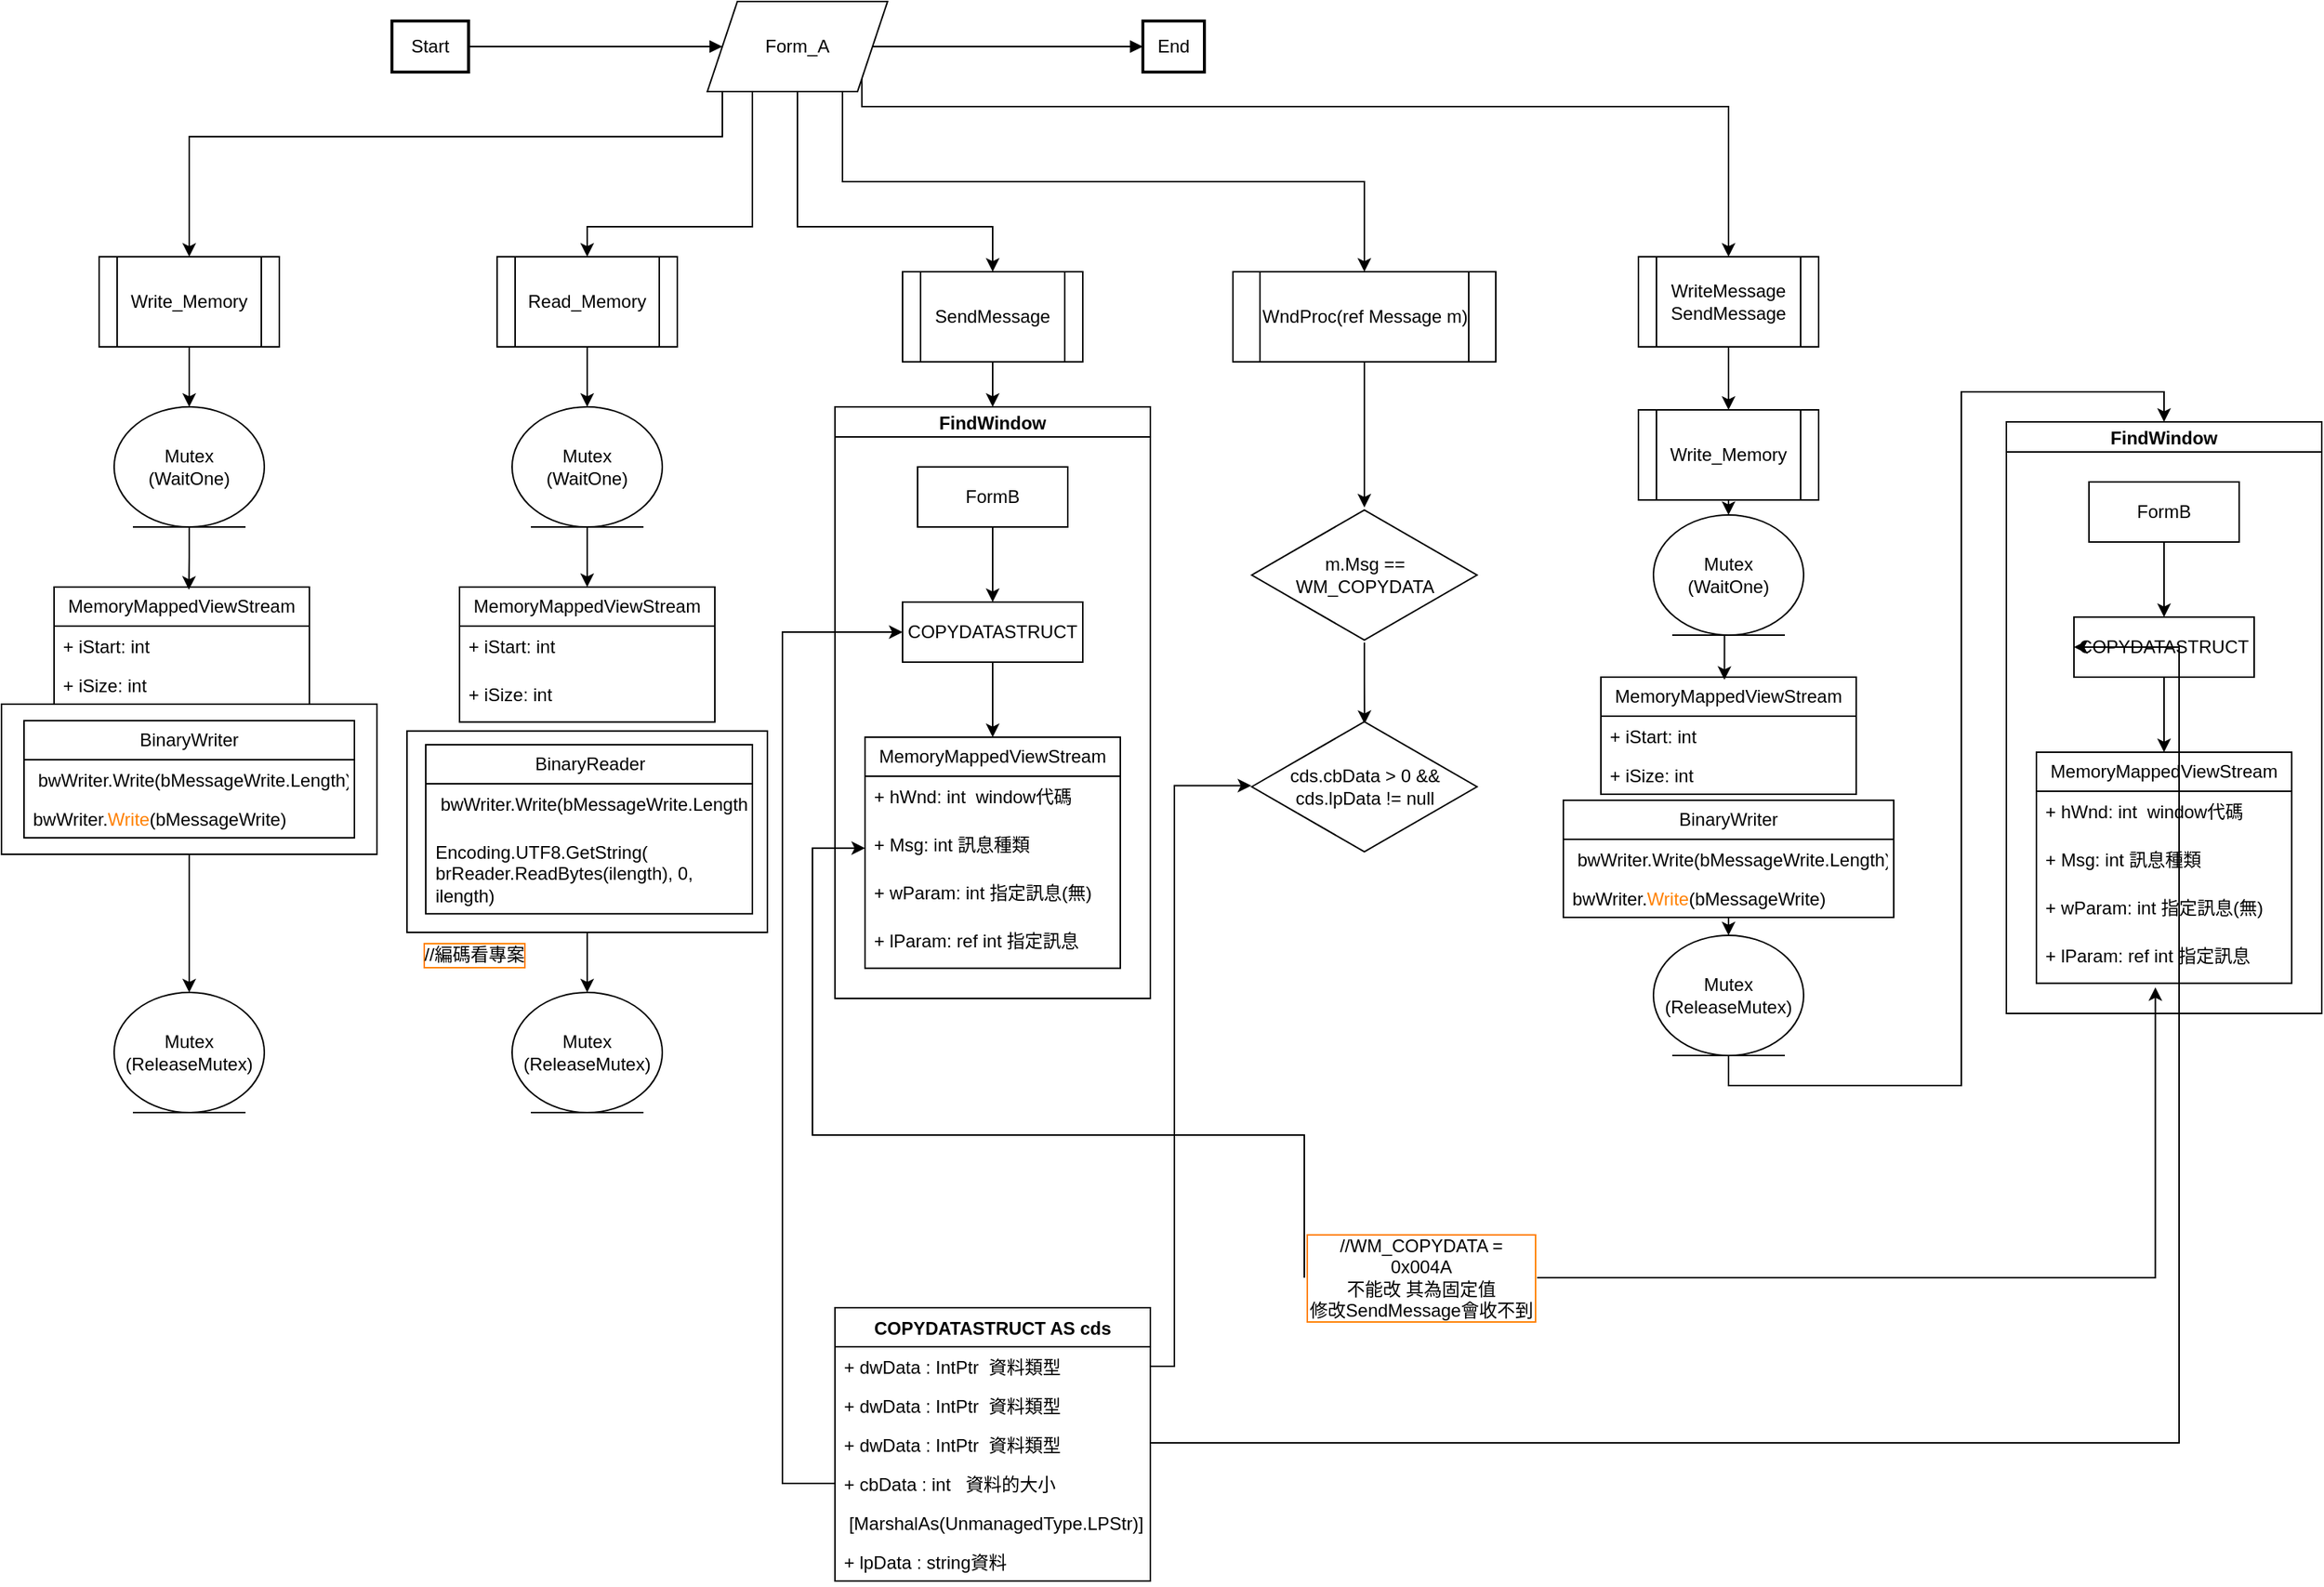 <mxfile version="21.6.8" type="github">
  <diagram name="第 1 页" id="GzfE-yEDeLufz6VU4njj">
    <mxGraphModel dx="3703" dy="2252" grid="1" gridSize="10" guides="1" tooltips="1" connect="1" arrows="1" fold="1" page="1" pageScale="1" pageWidth="827" pageHeight="1169" math="0" shadow="0">
      <root>
        <mxCell id="0" />
        <mxCell id="1" parent="0" />
        <mxCell id="2" value="Start" style="whiteSpace=wrap;strokeWidth=2;" parent="1" vertex="1">
          <mxGeometry x="-720" y="-597" width="51" height="34" as="geometry" />
        </mxCell>
        <mxCell id="4" value="End" style="whiteSpace=wrap;strokeWidth=2;" parent="1" vertex="1">
          <mxGeometry x="-220" y="-597" width="41" height="34" as="geometry" />
        </mxCell>
        <mxCell id="5" value="" style="curved=1;startArrow=none;endArrow=block;exitX=0.993;exitY=0.5;" parent="1" source="2" target="F0pO8iZFiC6hmlwL7Zcl-8" edge="1">
          <mxGeometry relative="1" as="geometry">
            <Array as="points" />
            <mxPoint x="-540" y="-580" as="targetPoint" />
          </mxGeometry>
        </mxCell>
        <mxCell id="6" value="" style="curved=1;startArrow=none;endArrow=block;entryX=-0.001;entryY=0.5;exitX=1;exitY=0.5;exitDx=0;exitDy=0;" parent="1" source="F0pO8iZFiC6hmlwL7Zcl-8" target="4" edge="1">
          <mxGeometry relative="1" as="geometry">
            <Array as="points" />
            <mxPoint x="-370" y="-580" as="sourcePoint" />
          </mxGeometry>
        </mxCell>
        <mxCell id="F0pO8iZFiC6hmlwL7Zcl-36" style="edgeStyle=orthogonalEdgeStyle;rounded=0;orthogonalLoop=1;jettySize=auto;html=1;exitX=0.5;exitY=1;exitDx=0;exitDy=0;entryX=0.5;entryY=0;entryDx=0;entryDy=0;" parent="1" source="F0pO8iZFiC6hmlwL7Zcl-6" target="F0pO8iZFiC6hmlwL7Zcl-35" edge="1">
          <mxGeometry relative="1" as="geometry" />
        </mxCell>
        <mxCell id="F0pO8iZFiC6hmlwL7Zcl-6" value="Write_Memory" style="shape=process;whiteSpace=wrap;html=1;backgroundOutline=1;" parent="1" vertex="1">
          <mxGeometry x="-915" y="-440" width="120" height="60" as="geometry" />
        </mxCell>
        <mxCell id="F0pO8iZFiC6hmlwL7Zcl-17" style="edgeStyle=orthogonalEdgeStyle;rounded=0;orthogonalLoop=1;jettySize=auto;html=1;entryX=0.5;entryY=0;entryDx=0;entryDy=0;" parent="1" source="F0pO8iZFiC6hmlwL7Zcl-8" target="F0pO8iZFiC6hmlwL7Zcl-6" edge="1">
          <mxGeometry relative="1" as="geometry">
            <mxPoint x="-500" y="-547" as="sourcePoint" />
            <Array as="points">
              <mxPoint x="-500" y="-520" />
              <mxPoint x="-855" y="-520" />
            </Array>
          </mxGeometry>
        </mxCell>
        <mxCell id="F0pO8iZFiC6hmlwL7Zcl-18" style="edgeStyle=orthogonalEdgeStyle;rounded=0;orthogonalLoop=1;jettySize=auto;html=1;exitX=0.25;exitY=1;exitDx=0;exitDy=0;entryX=0.5;entryY=0;entryDx=0;entryDy=0;" parent="1" source="F0pO8iZFiC6hmlwL7Zcl-8" target="F0pO8iZFiC6hmlwL7Zcl-14" edge="1">
          <mxGeometry relative="1" as="geometry">
            <Array as="points">
              <mxPoint x="-480" y="-460" />
              <mxPoint x="-590" y="-460" />
            </Array>
          </mxGeometry>
        </mxCell>
        <mxCell id="OXjSecTWh2fNsdve-tAi-75" style="edgeStyle=orthogonalEdgeStyle;rounded=0;orthogonalLoop=1;jettySize=auto;html=1;exitX=1;exitY=1;exitDx=0;exitDy=0;entryX=0.5;entryY=0;entryDx=0;entryDy=0;" edge="1" parent="1" source="F0pO8iZFiC6hmlwL7Zcl-8" target="F0pO8iZFiC6hmlwL7Zcl-16">
          <mxGeometry relative="1" as="geometry">
            <Array as="points">
              <mxPoint x="-407" y="-540" />
              <mxPoint x="170" y="-540" />
            </Array>
          </mxGeometry>
        </mxCell>
        <mxCell id="OXjSecTWh2fNsdve-tAi-76" style="edgeStyle=orthogonalEdgeStyle;rounded=0;orthogonalLoop=1;jettySize=auto;html=1;exitX=0.75;exitY=1;exitDx=0;exitDy=0;" edge="1" parent="1" source="F0pO8iZFiC6hmlwL7Zcl-8" target="F0pO8iZFiC6hmlwL7Zcl-15">
          <mxGeometry relative="1" as="geometry" />
        </mxCell>
        <mxCell id="OXjSecTWh2fNsdve-tAi-78" style="edgeStyle=orthogonalEdgeStyle;rounded=0;orthogonalLoop=1;jettySize=auto;html=1;exitX=0.5;exitY=1;exitDx=0;exitDy=0;" edge="1" parent="1" source="F0pO8iZFiC6hmlwL7Zcl-8" target="OXjSecTWh2fNsdve-tAi-74">
          <mxGeometry relative="1" as="geometry">
            <Array as="points">
              <mxPoint x="-450" y="-460" />
              <mxPoint x="-320" y="-460" />
            </Array>
          </mxGeometry>
        </mxCell>
        <mxCell id="F0pO8iZFiC6hmlwL7Zcl-8" value="Form_A" style="shape=parallelogram;perimeter=parallelogramPerimeter;whiteSpace=wrap;html=1;fixedSize=1;" parent="1" vertex="1">
          <mxGeometry x="-510" y="-610" width="120" height="60" as="geometry" />
        </mxCell>
        <mxCell id="F0pO8iZFiC6hmlwL7Zcl-88" style="edgeStyle=orthogonalEdgeStyle;rounded=0;orthogonalLoop=1;jettySize=auto;html=1;exitX=0.5;exitY=1;exitDx=0;exitDy=0;entryX=0.5;entryY=0;entryDx=0;entryDy=0;" parent="1" source="F0pO8iZFiC6hmlwL7Zcl-14" target="F0pO8iZFiC6hmlwL7Zcl-78" edge="1">
          <mxGeometry relative="1" as="geometry" />
        </mxCell>
        <mxCell id="F0pO8iZFiC6hmlwL7Zcl-14" value="Read_Memory" style="shape=process;whiteSpace=wrap;html=1;backgroundOutline=1;" parent="1" vertex="1">
          <mxGeometry x="-650" y="-440" width="120" height="60" as="geometry" />
        </mxCell>
        <mxCell id="OXjSecTWh2fNsdve-tAi-80" style="edgeStyle=orthogonalEdgeStyle;rounded=0;orthogonalLoop=1;jettySize=auto;html=1;exitX=0.5;exitY=1;exitDx=0;exitDy=0;" edge="1" parent="1" source="F0pO8iZFiC6hmlwL7Zcl-15" target="OXjSecTWh2fNsdve-tAi-79">
          <mxGeometry relative="1" as="geometry" />
        </mxCell>
        <mxCell id="F0pO8iZFiC6hmlwL7Zcl-15" value="WndProc(ref Message m)" style="shape=process;whiteSpace=wrap;html=1;backgroundOutline=1;" parent="1" vertex="1">
          <mxGeometry x="-160" y="-430" width="175" height="60" as="geometry" />
        </mxCell>
        <mxCell id="OXjSecTWh2fNsdve-tAi-68" style="edgeStyle=orthogonalEdgeStyle;rounded=0;orthogonalLoop=1;jettySize=auto;html=1;exitX=0.5;exitY=1;exitDx=0;exitDy=0;" edge="1" parent="1" source="F0pO8iZFiC6hmlwL7Zcl-16" target="OXjSecTWh2fNsdve-tAi-44">
          <mxGeometry relative="1" as="geometry" />
        </mxCell>
        <mxCell id="F0pO8iZFiC6hmlwL7Zcl-16" value="WriteMessage&lt;br&gt;SendMessage" style="shape=process;whiteSpace=wrap;html=1;backgroundOutline=1;" parent="1" vertex="1">
          <mxGeometry x="110" y="-440" width="120" height="60" as="geometry" />
        </mxCell>
        <mxCell id="F0pO8iZFiC6hmlwL7Zcl-40" style="edgeStyle=orthogonalEdgeStyle;rounded=0;orthogonalLoop=1;jettySize=auto;html=1;exitX=0.5;exitY=1;exitDx=0;exitDy=0;entryX=0.5;entryY=0;entryDx=0;entryDy=0;" parent="1" source="F0pO8iZFiC6hmlwL7Zcl-74" target="F0pO8iZFiC6hmlwL7Zcl-38" edge="1">
          <mxGeometry relative="1" as="geometry">
            <mxPoint x="-760" y="-110" as="sourcePoint" />
          </mxGeometry>
        </mxCell>
        <mxCell id="F0pO8iZFiC6hmlwL7Zcl-37" style="edgeStyle=orthogonalEdgeStyle;rounded=0;orthogonalLoop=1;jettySize=auto;html=1;exitX=0.5;exitY=1;exitDx=0;exitDy=0;entryX=0.528;entryY=0.023;entryDx=0;entryDy=0;entryPerimeter=0;" parent="1" source="F0pO8iZFiC6hmlwL7Zcl-35" target="F0pO8iZFiC6hmlwL7Zcl-60" edge="1">
          <mxGeometry relative="1" as="geometry">
            <mxPoint x="-760" y="-230" as="targetPoint" />
          </mxGeometry>
        </mxCell>
        <mxCell id="F0pO8iZFiC6hmlwL7Zcl-35" value="Mutex&lt;br&gt;(WaitOne)" style="ellipse;shape=umlEntity;whiteSpace=wrap;html=1;" parent="1" vertex="1">
          <mxGeometry x="-905" y="-340" width="100" height="80" as="geometry" />
        </mxCell>
        <mxCell id="F0pO8iZFiC6hmlwL7Zcl-38" value="Mutex&lt;br&gt;(ReleaseMutex)" style="ellipse;shape=umlEntity;whiteSpace=wrap;html=1;" parent="1" vertex="1">
          <mxGeometry x="-905" y="50" width="100" height="80" as="geometry" />
        </mxCell>
        <mxCell id="OXjSecTWh2fNsdve-tAi-26" style="edgeStyle=orthogonalEdgeStyle;rounded=0;orthogonalLoop=1;jettySize=auto;html=1;exitX=0;exitY=0.5;exitDx=0;exitDy=0;entryX=0;entryY=0.5;entryDx=0;entryDy=0;" edge="1" parent="1" source="F0pO8iZFiC6hmlwL7Zcl-44" target="OXjSecTWh2fNsdve-tAi-11">
          <mxGeometry relative="1" as="geometry">
            <Array as="points">
              <mxPoint x="-460" y="377" />
              <mxPoint x="-460" y="-190" />
            </Array>
          </mxGeometry>
        </mxCell>
        <mxCell id="F0pO8iZFiC6hmlwL7Zcl-41" value="COPYDATASTRUCT AS cds" style="swimlane;fontStyle=1;align=center;verticalAlign=top;childLayout=stackLayout;horizontal=1;startSize=26;horizontalStack=0;resizeParent=1;resizeParentMax=0;resizeLast=0;collapsible=1;marginBottom=0;whiteSpace=wrap;html=1;" parent="1" vertex="1">
          <mxGeometry x="-425" y="260" width="210" height="182" as="geometry">
            <mxRectangle x="-420" y="-270" width="150" height="30" as="alternateBounds" />
          </mxGeometry>
        </mxCell>
        <mxCell id="OXjSecTWh2fNsdve-tAi-39" value="+ dwData : IntPtr&amp;nbsp; 資料類型" style="text;strokeColor=none;fillColor=none;align=left;verticalAlign=top;spacingLeft=4;spacingRight=4;overflow=hidden;rotatable=0;points=[[0,0.5],[1,0.5]];portConstraint=eastwest;whiteSpace=wrap;html=1;" vertex="1" parent="F0pO8iZFiC6hmlwL7Zcl-41">
          <mxGeometry y="26" width="210" height="26" as="geometry" />
        </mxCell>
        <mxCell id="OXjSecTWh2fNsdve-tAi-38" value="+ dwData : IntPtr&amp;nbsp; 資料類型" style="text;strokeColor=none;fillColor=none;align=left;verticalAlign=top;spacingLeft=4;spacingRight=4;overflow=hidden;rotatable=0;points=[[0,0.5],[1,0.5]];portConstraint=eastwest;whiteSpace=wrap;html=1;" vertex="1" parent="F0pO8iZFiC6hmlwL7Zcl-41">
          <mxGeometry y="52" width="210" height="26" as="geometry" />
        </mxCell>
        <mxCell id="F0pO8iZFiC6hmlwL7Zcl-42" value="+ dwData : IntPtr&amp;nbsp; 資料類型" style="text;strokeColor=none;fillColor=none;align=left;verticalAlign=top;spacingLeft=4;spacingRight=4;overflow=hidden;rotatable=0;points=[[0,0.5],[1,0.5]];portConstraint=eastwest;whiteSpace=wrap;html=1;" parent="F0pO8iZFiC6hmlwL7Zcl-41" vertex="1">
          <mxGeometry y="78" width="210" height="26" as="geometry" />
        </mxCell>
        <mxCell id="F0pO8iZFiC6hmlwL7Zcl-44" value="+ cbData : int&amp;nbsp; &amp;nbsp;資料的大小" style="text;strokeColor=none;fillColor=none;align=left;verticalAlign=top;spacingLeft=4;spacingRight=4;overflow=hidden;rotatable=0;points=[[0,0.5],[1,0.5]];portConstraint=eastwest;whiteSpace=wrap;html=1;" parent="F0pO8iZFiC6hmlwL7Zcl-41" vertex="1">
          <mxGeometry y="104" width="210" height="26" as="geometry" />
        </mxCell>
        <mxCell id="F0pO8iZFiC6hmlwL7Zcl-55" value="&amp;nbsp;[MarshalAs(UnmanagedType.LPStr)]" style="text;strokeColor=none;fillColor=none;align=left;verticalAlign=top;spacingLeft=4;spacingRight=4;overflow=hidden;rotatable=0;points=[[0,0.5],[1,0.5]];portConstraint=eastwest;whiteSpace=wrap;html=1;" parent="F0pO8iZFiC6hmlwL7Zcl-41" vertex="1">
          <mxGeometry y="130" width="210" height="26" as="geometry" />
        </mxCell>
        <mxCell id="F0pO8iZFiC6hmlwL7Zcl-56" value="+ lpData : string資料" style="text;strokeColor=none;fillColor=none;align=left;verticalAlign=top;spacingLeft=4;spacingRight=4;overflow=hidden;rotatable=0;points=[[0,0.5],[1,0.5]];portConstraint=eastwest;whiteSpace=wrap;html=1;" parent="F0pO8iZFiC6hmlwL7Zcl-41" vertex="1">
          <mxGeometry y="156" width="210" height="26" as="geometry" />
        </mxCell>
        <mxCell id="F0pO8iZFiC6hmlwL7Zcl-75" value="" style="group" parent="1" vertex="1" connectable="0">
          <mxGeometry x="-980" y="-220" width="250" height="178" as="geometry" />
        </mxCell>
        <mxCell id="F0pO8iZFiC6hmlwL7Zcl-74" value="" style="html=1;whiteSpace=wrap;" parent="F0pO8iZFiC6hmlwL7Zcl-75" vertex="1">
          <mxGeometry y="78" width="250" height="100" as="geometry" />
        </mxCell>
        <mxCell id="F0pO8iZFiC6hmlwL7Zcl-60" value="MemoryMappedViewStream" style="swimlane;fontStyle=0;childLayout=stackLayout;horizontal=1;startSize=26;fillColor=none;horizontalStack=0;resizeParent=1;resizeParentMax=0;resizeLast=0;collapsible=1;marginBottom=0;whiteSpace=wrap;html=1;" parent="F0pO8iZFiC6hmlwL7Zcl-75" vertex="1">
          <mxGeometry x="35" width="170" height="78" as="geometry" />
        </mxCell>
        <mxCell id="F0pO8iZFiC6hmlwL7Zcl-61" value="+ iStart: int" style="text;strokeColor=none;fillColor=none;align=left;verticalAlign=top;spacingLeft=4;spacingRight=4;overflow=hidden;rotatable=0;points=[[0,0.5],[1,0.5]];portConstraint=eastwest;whiteSpace=wrap;html=1;" parent="F0pO8iZFiC6hmlwL7Zcl-60" vertex="1">
          <mxGeometry y="26" width="170" height="26" as="geometry" />
        </mxCell>
        <mxCell id="F0pO8iZFiC6hmlwL7Zcl-62" value="+ iSize: int" style="text;strokeColor=none;fillColor=none;align=left;verticalAlign=top;spacingLeft=4;spacingRight=4;overflow=hidden;rotatable=0;points=[[0,0.5],[1,0.5]];portConstraint=eastwest;whiteSpace=wrap;html=1;" parent="F0pO8iZFiC6hmlwL7Zcl-60" vertex="1">
          <mxGeometry y="52" width="170" height="26" as="geometry" />
        </mxCell>
        <mxCell id="F0pO8iZFiC6hmlwL7Zcl-71" value="BinaryWriter" style="swimlane;fontStyle=0;childLayout=stackLayout;horizontal=1;startSize=26;fillColor=none;horizontalStack=0;resizeParent=1;resizeParentMax=0;resizeLast=0;collapsible=1;marginBottom=0;whiteSpace=wrap;html=1;" parent="F0pO8iZFiC6hmlwL7Zcl-75" vertex="1">
          <mxGeometry x="15" y="89" width="220" height="78" as="geometry" />
        </mxCell>
        <mxCell id="F0pO8iZFiC6hmlwL7Zcl-72" value="&amp;nbsp;bwWriter.Write(bMessageWrite.Length)" style="text;strokeColor=none;fillColor=none;align=left;verticalAlign=top;spacingLeft=4;spacingRight=4;overflow=hidden;rotatable=0;points=[[0,0.5],[1,0.5]];portConstraint=eastwest;whiteSpace=wrap;html=1;" parent="F0pO8iZFiC6hmlwL7Zcl-71" vertex="1">
          <mxGeometry y="26" width="220" height="26" as="geometry" />
        </mxCell>
        <mxCell id="F0pO8iZFiC6hmlwL7Zcl-73" value="bwWriter.&lt;font color=&quot;#ff8000&quot;&gt;Write&lt;/font&gt;(bMessageWrite)" style="text;strokeColor=none;fillColor=none;align=left;verticalAlign=top;spacingLeft=4;spacingRight=4;overflow=hidden;rotatable=0;points=[[0,0.5],[1,0.5]];portConstraint=eastwest;whiteSpace=wrap;html=1;" parent="F0pO8iZFiC6hmlwL7Zcl-71" vertex="1">
          <mxGeometry y="52" width="220" height="26" as="geometry" />
        </mxCell>
        <mxCell id="F0pO8iZFiC6hmlwL7Zcl-76" style="edgeStyle=orthogonalEdgeStyle;rounded=0;orthogonalLoop=1;jettySize=auto;html=1;exitX=0.5;exitY=1;exitDx=0;exitDy=0;entryX=0.5;entryY=0;entryDx=0;entryDy=0;" parent="1" source="F0pO8iZFiC6hmlwL7Zcl-81" target="F0pO8iZFiC6hmlwL7Zcl-79" edge="1">
          <mxGeometry relative="1" as="geometry">
            <mxPoint x="-540" y="-110" as="sourcePoint" />
          </mxGeometry>
        </mxCell>
        <mxCell id="F0pO8iZFiC6hmlwL7Zcl-77" style="edgeStyle=orthogonalEdgeStyle;rounded=0;orthogonalLoop=1;jettySize=auto;html=1;exitX=0.5;exitY=1;exitDx=0;exitDy=0;entryX=0.5;entryY=0;entryDx=0;entryDy=0;" parent="1" source="F0pO8iZFiC6hmlwL7Zcl-78" target="F0pO8iZFiC6hmlwL7Zcl-82" edge="1">
          <mxGeometry relative="1" as="geometry">
            <mxPoint x="-540" y="-230" as="targetPoint" />
          </mxGeometry>
        </mxCell>
        <mxCell id="F0pO8iZFiC6hmlwL7Zcl-78" value="Mutex&lt;br&gt;(WaitOne)" style="ellipse;shape=umlEntity;whiteSpace=wrap;html=1;" parent="1" vertex="1">
          <mxGeometry x="-640" y="-340" width="100" height="80" as="geometry" />
        </mxCell>
        <mxCell id="F0pO8iZFiC6hmlwL7Zcl-79" value="Mutex&lt;br&gt;(ReleaseMutex)" style="ellipse;shape=umlEntity;whiteSpace=wrap;html=1;" parent="1" vertex="1">
          <mxGeometry x="-640" y="50" width="100" height="80" as="geometry" />
        </mxCell>
        <mxCell id="F0pO8iZFiC6hmlwL7Zcl-80" value="" style="group" parent="1" vertex="1" connectable="0">
          <mxGeometry x="-710" y="-220" width="330" height="230" as="geometry" />
        </mxCell>
        <mxCell id="F0pO8iZFiC6hmlwL7Zcl-81" value="" style="html=1;whiteSpace=wrap;" parent="F0pO8iZFiC6hmlwL7Zcl-80" vertex="1">
          <mxGeometry y="95.87" width="240" height="134.13" as="geometry" />
        </mxCell>
        <mxCell id="F0pO8iZFiC6hmlwL7Zcl-82" value="MemoryMappedViewStream" style="swimlane;fontStyle=0;childLayout=stackLayout;horizontal=1;startSize=26;fillColor=none;horizontalStack=0;resizeParent=1;resizeParentMax=0;resizeLast=0;collapsible=1;marginBottom=0;whiteSpace=wrap;html=1;" parent="F0pO8iZFiC6hmlwL7Zcl-80" vertex="1">
          <mxGeometry x="35" width="170" height="89.911" as="geometry" />
        </mxCell>
        <mxCell id="F0pO8iZFiC6hmlwL7Zcl-83" value="+ iStart: int" style="text;strokeColor=none;fillColor=none;align=left;verticalAlign=top;spacingLeft=4;spacingRight=4;overflow=hidden;rotatable=0;points=[[0,0.5],[1,0.5]];portConstraint=eastwest;whiteSpace=wrap;html=1;" parent="F0pO8iZFiC6hmlwL7Zcl-82" vertex="1">
          <mxGeometry y="26" width="170" height="31.955" as="geometry" />
        </mxCell>
        <mxCell id="F0pO8iZFiC6hmlwL7Zcl-84" value="+ iSize: int" style="text;strokeColor=none;fillColor=none;align=left;verticalAlign=top;spacingLeft=4;spacingRight=4;overflow=hidden;rotatable=0;points=[[0,0.5],[1,0.5]];portConstraint=eastwest;whiteSpace=wrap;html=1;" parent="F0pO8iZFiC6hmlwL7Zcl-82" vertex="1">
          <mxGeometry y="57.955" width="170" height="31.955" as="geometry" />
        </mxCell>
        <mxCell id="F0pO8iZFiC6hmlwL7Zcl-85" value="BinaryReader" style="swimlane;fontStyle=0;childLayout=stackLayout;horizontal=1;startSize=26;fillColor=none;horizontalStack=0;resizeParent=1;resizeParentMax=0;resizeLast=0;collapsible=1;marginBottom=0;whiteSpace=wrap;html=1;" parent="F0pO8iZFiC6hmlwL7Zcl-80" vertex="1">
          <mxGeometry x="12.5" y="104.99" width="217.5" height="112.615" as="geometry" />
        </mxCell>
        <mxCell id="F0pO8iZFiC6hmlwL7Zcl-86" value="&amp;nbsp;bwWriter.Write(bMessageWrite.Length)" style="text;strokeColor=none;fillColor=none;align=left;verticalAlign=top;spacingLeft=4;spacingRight=4;overflow=hidden;rotatable=0;points=[[0,0.5],[1,0.5]];portConstraint=eastwest;whiteSpace=wrap;html=1;" parent="F0pO8iZFiC6hmlwL7Zcl-85" vertex="1">
          <mxGeometry y="26" width="217.5" height="31.955" as="geometry" />
        </mxCell>
        <mxCell id="F0pO8iZFiC6hmlwL7Zcl-87" value="Encoding.UTF8.GetString(&lt;br&gt;brReader.ReadBytes(ilength), 0, ilength)&amp;nbsp;" style="text;strokeColor=none;fillColor=none;align=left;verticalAlign=top;spacingLeft=4;spacingRight=4;overflow=hidden;rotatable=0;points=[[0,0.5],[1,0.5]];portConstraint=eastwest;whiteSpace=wrap;html=1;" parent="F0pO8iZFiC6hmlwL7Zcl-85" vertex="1">
          <mxGeometry y="57.955" width="217.5" height="54.66" as="geometry" />
        </mxCell>
        <mxCell id="OXjSecTWh2fNsdve-tAi-7" value="//編碼看專案" style="text;html=1;strokeColor=none;fillColor=none;align=center;verticalAlign=middle;whiteSpace=wrap;rounded=0;labelBackgroundColor=none;labelBorderColor=#FF8000;" vertex="1" parent="1">
          <mxGeometry x="-710" y="10" width="90" height="30" as="geometry" />
        </mxCell>
        <mxCell id="OXjSecTWh2fNsdve-tAi-9" value="FindWindow" style="swimlane;startSize=20;horizontal=1;childLayout=flowLayout;flowOrientation=north;resizable=0;interRankCellSpacing=50;containerType=tree;fontSize=12;" vertex="1" parent="1">
          <mxGeometry x="-425" y="-340" width="210" height="394" as="geometry" />
        </mxCell>
        <mxCell id="OXjSecTWh2fNsdve-tAi-10" value="FormB" style="whiteSpace=wrap;html=1;" vertex="1" parent="OXjSecTWh2fNsdve-tAi-9">
          <mxGeometry x="55" y="40" width="100" height="40" as="geometry" />
        </mxCell>
        <mxCell id="OXjSecTWh2fNsdve-tAi-33" style="edgeStyle=orthogonalEdgeStyle;rounded=0;orthogonalLoop=1;jettySize=auto;html=1;exitX=0.5;exitY=1;exitDx=0;exitDy=0;entryX=0.5;entryY=0;entryDx=0;entryDy=0;noEdgeStyle=1;orthogonal=1;" edge="1" parent="OXjSecTWh2fNsdve-tAi-9" source="OXjSecTWh2fNsdve-tAi-11" target="OXjSecTWh2fNsdve-tAi-30">
          <mxGeometry relative="1" as="geometry">
            <Array as="points">
              <mxPoint x="105" y="182" />
              <mxPoint x="105" y="208.0" />
            </Array>
          </mxGeometry>
        </mxCell>
        <mxCell id="OXjSecTWh2fNsdve-tAi-11" value="COPYDATASTRUCT" style="whiteSpace=wrap;html=1;" vertex="1" parent="OXjSecTWh2fNsdve-tAi-9">
          <mxGeometry x="45" y="130" width="120" height="40" as="geometry" />
        </mxCell>
        <mxCell id="OXjSecTWh2fNsdve-tAi-12" value="" style="html=1;rounded=1;curved=0;sourcePerimeterSpacing=0;targetPerimeterSpacing=0;startSize=6;endSize=6;noEdgeStyle=1;orthogonal=1;" edge="1" parent="OXjSecTWh2fNsdve-tAi-9" source="OXjSecTWh2fNsdve-tAi-10" target="OXjSecTWh2fNsdve-tAi-11">
          <mxGeometry relative="1" as="geometry">
            <Array as="points">
              <mxPoint x="105" y="92" />
              <mxPoint x="105" y="118" />
            </Array>
          </mxGeometry>
        </mxCell>
        <mxCell id="OXjSecTWh2fNsdve-tAi-30" value="MemoryMappedViewStream" style="swimlane;fontStyle=0;childLayout=stackLayout;horizontal=1;startSize=26;fillColor=none;horizontalStack=0;resizeParent=1;resizeParentMax=0;resizeLast=0;collapsible=1;marginBottom=0;whiteSpace=wrap;html=1;" vertex="1" parent="OXjSecTWh2fNsdve-tAi-9">
          <mxGeometry x="20" y="220.0" width="170" height="153.821" as="geometry" />
        </mxCell>
        <mxCell id="OXjSecTWh2fNsdve-tAi-31" value="+ hWnd: int&amp;nbsp; window代碼" style="text;strokeColor=none;fillColor=none;align=left;verticalAlign=top;spacingLeft=4;spacingRight=4;overflow=hidden;rotatable=0;points=[[0,0.5],[1,0.5]];portConstraint=eastwest;whiteSpace=wrap;html=1;" vertex="1" parent="OXjSecTWh2fNsdve-tAi-30">
          <mxGeometry y="26" width="170" height="31.955" as="geometry" />
        </mxCell>
        <mxCell id="OXjSecTWh2fNsdve-tAi-32" value="+ Msg: int 訊息種類" style="text;strokeColor=none;fillColor=none;align=left;verticalAlign=top;spacingLeft=4;spacingRight=4;overflow=hidden;rotatable=0;points=[[0,0.5],[1,0.5]];portConstraint=eastwest;whiteSpace=wrap;html=1;" vertex="1" parent="OXjSecTWh2fNsdve-tAi-30">
          <mxGeometry y="57.955" width="170" height="31.955" as="geometry" />
        </mxCell>
        <mxCell id="OXjSecTWh2fNsdve-tAi-34" value="+ wParam: int 指定訊息(無)" style="text;strokeColor=none;fillColor=none;align=left;verticalAlign=top;spacingLeft=4;spacingRight=4;overflow=hidden;rotatable=0;points=[[0,0.5],[1,0.5]];portConstraint=eastwest;whiteSpace=wrap;html=1;" vertex="1" parent="OXjSecTWh2fNsdve-tAi-30">
          <mxGeometry y="89.911" width="170" height="31.955" as="geometry" />
        </mxCell>
        <mxCell id="OXjSecTWh2fNsdve-tAi-36" value="+ lParam: ref int 指定訊息" style="text;strokeColor=none;fillColor=none;align=left;verticalAlign=top;spacingLeft=4;spacingRight=4;overflow=hidden;rotatable=0;points=[[0,0.5],[1,0.5]];portConstraint=eastwest;whiteSpace=wrap;html=1;" vertex="1" parent="OXjSecTWh2fNsdve-tAi-30">
          <mxGeometry y="121.866" width="170" height="31.955" as="geometry" />
        </mxCell>
        <mxCell id="OXjSecTWh2fNsdve-tAi-37" style="edgeStyle=orthogonalEdgeStyle;rounded=0;orthogonalLoop=1;jettySize=auto;html=1;exitX=0;exitY=0.5;exitDx=0;exitDy=0;entryX=0;entryY=0.5;entryDx=0;entryDy=0;" edge="1" parent="1" source="OXjSecTWh2fNsdve-tAi-28" target="OXjSecTWh2fNsdve-tAi-32">
          <mxGeometry relative="1" as="geometry">
            <Array as="points">
              <mxPoint x="-113" y="145" />
              <mxPoint x="-440" y="145" />
              <mxPoint x="-440" y="-46" />
            </Array>
          </mxGeometry>
        </mxCell>
        <mxCell id="OXjSecTWh2fNsdve-tAi-100" style="edgeStyle=orthogonalEdgeStyle;rounded=0;orthogonalLoop=1;jettySize=auto;html=1;exitX=1;exitY=0.5;exitDx=0;exitDy=0;entryX=0.466;entryY=1.086;entryDx=0;entryDy=0;entryPerimeter=0;" edge="1" parent="1" source="OXjSecTWh2fNsdve-tAi-28" target="OXjSecTWh2fNsdve-tAi-66">
          <mxGeometry relative="1" as="geometry">
            <Array as="points">
              <mxPoint x="454" y="240" />
            </Array>
          </mxGeometry>
        </mxCell>
        <mxCell id="OXjSecTWh2fNsdve-tAi-28" value="//WM_COPYDATA = 0x004A&lt;br&gt;不能改 其為固定值&lt;br&gt;修改SendMessage會收不到" style="text;html=1;strokeColor=none;fillColor=none;align=center;verticalAlign=middle;whiteSpace=wrap;rounded=0;labelBorderColor=#FF8000;" vertex="1" parent="1">
          <mxGeometry x="-112.5" y="190" width="155" height="100" as="geometry" />
        </mxCell>
        <mxCell id="OXjSecTWh2fNsdve-tAi-43" style="edgeStyle=orthogonalEdgeStyle;rounded=0;orthogonalLoop=1;jettySize=auto;html=1;exitX=0.5;exitY=1;exitDx=0;exitDy=0;entryX=0.5;entryY=0;entryDx=0;entryDy=0;" edge="1" parent="1" source="OXjSecTWh2fNsdve-tAi-44" target="OXjSecTWh2fNsdve-tAi-47">
          <mxGeometry relative="1" as="geometry" />
        </mxCell>
        <mxCell id="OXjSecTWh2fNsdve-tAi-44" value="Write_Memory" style="shape=process;whiteSpace=wrap;html=1;backgroundOutline=1;" vertex="1" parent="1">
          <mxGeometry x="110" y="-338" width="120" height="60" as="geometry" />
        </mxCell>
        <mxCell id="OXjSecTWh2fNsdve-tAi-45" style="edgeStyle=orthogonalEdgeStyle;rounded=0;orthogonalLoop=1;jettySize=auto;html=1;exitX=0.5;exitY=1;exitDx=0;exitDy=0;entryX=0.5;entryY=0;entryDx=0;entryDy=0;" edge="1" parent="1" target="OXjSecTWh2fNsdve-tAi-48">
          <mxGeometry relative="1" as="geometry">
            <mxPoint x="170" as="sourcePoint" />
          </mxGeometry>
        </mxCell>
        <mxCell id="OXjSecTWh2fNsdve-tAi-46" style="edgeStyle=orthogonalEdgeStyle;rounded=0;orthogonalLoop=1;jettySize=auto;html=1;exitX=0.5;exitY=1;exitDx=0;exitDy=0;entryX=0.528;entryY=0.023;entryDx=0;entryDy=0;entryPerimeter=0;" edge="1" parent="1" source="OXjSecTWh2fNsdve-tAi-47">
          <mxGeometry relative="1" as="geometry">
            <mxPoint x="167.26" y="-158.206" as="targetPoint" />
          </mxGeometry>
        </mxCell>
        <mxCell id="OXjSecTWh2fNsdve-tAi-47" value="Mutex&lt;br&gt;(WaitOne)" style="ellipse;shape=umlEntity;whiteSpace=wrap;html=1;" vertex="1" parent="1">
          <mxGeometry x="120" y="-268" width="100" height="80" as="geometry" />
        </mxCell>
        <mxCell id="OXjSecTWh2fNsdve-tAi-67" style="edgeStyle=orthogonalEdgeStyle;rounded=0;orthogonalLoop=1;jettySize=auto;html=1;exitX=0.5;exitY=1;exitDx=0;exitDy=0;entryX=0.5;entryY=0;entryDx=0;entryDy=0;" edge="1" parent="1" source="OXjSecTWh2fNsdve-tAi-48" target="OXjSecTWh2fNsdve-tAi-57">
          <mxGeometry relative="1" as="geometry">
            <Array as="points">
              <mxPoint x="170" y="112" />
              <mxPoint x="325" y="112" />
              <mxPoint x="325" y="-350" />
              <mxPoint x="460" y="-350" />
            </Array>
          </mxGeometry>
        </mxCell>
        <mxCell id="OXjSecTWh2fNsdve-tAi-48" value="Mutex&lt;br&gt;(ReleaseMutex)" style="ellipse;shape=umlEntity;whiteSpace=wrap;html=1;" vertex="1" parent="1">
          <mxGeometry x="120" y="12" width="100" height="80" as="geometry" />
        </mxCell>
        <mxCell id="OXjSecTWh2fNsdve-tAi-57" value="FindWindow" style="swimlane;startSize=20;horizontal=1;childLayout=flowLayout;flowOrientation=north;resizable=0;interRankCellSpacing=50;containerType=tree;fontSize=12;" vertex="1" parent="1">
          <mxGeometry x="355" y="-330" width="210" height="394" as="geometry" />
        </mxCell>
        <mxCell id="OXjSecTWh2fNsdve-tAi-58" value="FormB" style="whiteSpace=wrap;html=1;" vertex="1" parent="OXjSecTWh2fNsdve-tAi-57">
          <mxGeometry x="55" y="40" width="100" height="40" as="geometry" />
        </mxCell>
        <mxCell id="OXjSecTWh2fNsdve-tAi-59" style="edgeStyle=orthogonalEdgeStyle;rounded=0;orthogonalLoop=1;jettySize=auto;html=1;exitX=0.5;exitY=1;exitDx=0;exitDy=0;entryX=0.5;entryY=0;entryDx=0;entryDy=0;noEdgeStyle=1;orthogonal=1;" edge="1" parent="OXjSecTWh2fNsdve-tAi-57" source="OXjSecTWh2fNsdve-tAi-60" target="OXjSecTWh2fNsdve-tAi-62">
          <mxGeometry relative="1" as="geometry">
            <Array as="points">
              <mxPoint x="105" y="182" />
              <mxPoint x="105" y="208.0" />
            </Array>
          </mxGeometry>
        </mxCell>
        <mxCell id="OXjSecTWh2fNsdve-tAi-60" value="COPYDATASTRUCT" style="whiteSpace=wrap;html=1;" vertex="1" parent="OXjSecTWh2fNsdve-tAi-57">
          <mxGeometry x="45" y="130" width="120" height="40" as="geometry" />
        </mxCell>
        <mxCell id="OXjSecTWh2fNsdve-tAi-61" value="" style="html=1;rounded=1;curved=0;sourcePerimeterSpacing=0;targetPerimeterSpacing=0;startSize=6;endSize=6;noEdgeStyle=1;orthogonal=1;" edge="1" parent="OXjSecTWh2fNsdve-tAi-57" source="OXjSecTWh2fNsdve-tAi-58" target="OXjSecTWh2fNsdve-tAi-60">
          <mxGeometry relative="1" as="geometry">
            <Array as="points">
              <mxPoint x="105" y="92" />
              <mxPoint x="105" y="118" />
            </Array>
          </mxGeometry>
        </mxCell>
        <mxCell id="OXjSecTWh2fNsdve-tAi-62" value="MemoryMappedViewStream" style="swimlane;fontStyle=0;childLayout=stackLayout;horizontal=1;startSize=26;fillColor=none;horizontalStack=0;resizeParent=1;resizeParentMax=0;resizeLast=0;collapsible=1;marginBottom=0;whiteSpace=wrap;html=1;" vertex="1" parent="OXjSecTWh2fNsdve-tAi-57">
          <mxGeometry x="20" y="220.0" width="170" height="153.821" as="geometry" />
        </mxCell>
        <mxCell id="OXjSecTWh2fNsdve-tAi-63" value="+ hWnd: int&amp;nbsp; window代碼" style="text;strokeColor=none;fillColor=none;align=left;verticalAlign=top;spacingLeft=4;spacingRight=4;overflow=hidden;rotatable=0;points=[[0,0.5],[1,0.5]];portConstraint=eastwest;whiteSpace=wrap;html=1;" vertex="1" parent="OXjSecTWh2fNsdve-tAi-62">
          <mxGeometry y="26" width="170" height="31.955" as="geometry" />
        </mxCell>
        <mxCell id="OXjSecTWh2fNsdve-tAi-64" value="+ Msg: int 訊息種類" style="text;strokeColor=none;fillColor=none;align=left;verticalAlign=top;spacingLeft=4;spacingRight=4;overflow=hidden;rotatable=0;points=[[0,0.5],[1,0.5]];portConstraint=eastwest;whiteSpace=wrap;html=1;" vertex="1" parent="OXjSecTWh2fNsdve-tAi-62">
          <mxGeometry y="57.955" width="170" height="31.955" as="geometry" />
        </mxCell>
        <mxCell id="OXjSecTWh2fNsdve-tAi-65" value="+ wParam: int 指定訊息(無)" style="text;strokeColor=none;fillColor=none;align=left;verticalAlign=top;spacingLeft=4;spacingRight=4;overflow=hidden;rotatable=0;points=[[0,0.5],[1,0.5]];portConstraint=eastwest;whiteSpace=wrap;html=1;" vertex="1" parent="OXjSecTWh2fNsdve-tAi-62">
          <mxGeometry y="89.911" width="170" height="31.955" as="geometry" />
        </mxCell>
        <mxCell id="OXjSecTWh2fNsdve-tAi-66" value="+ lParam: ref int 指定訊息" style="text;strokeColor=none;fillColor=none;align=left;verticalAlign=top;spacingLeft=4;spacingRight=4;overflow=hidden;rotatable=0;points=[[0,0.5],[1,0.5]];portConstraint=eastwest;whiteSpace=wrap;html=1;" vertex="1" parent="OXjSecTWh2fNsdve-tAi-62">
          <mxGeometry y="121.866" width="170" height="31.955" as="geometry" />
        </mxCell>
        <mxCell id="OXjSecTWh2fNsdve-tAi-69" style="edgeStyle=orthogonalEdgeStyle;rounded=0;orthogonalLoop=1;jettySize=auto;html=1;exitX=1;exitY=0.5;exitDx=0;exitDy=0;entryX=0;entryY=0.5;entryDx=0;entryDy=0;" edge="1" parent="1" source="F0pO8iZFiC6hmlwL7Zcl-42" target="OXjSecTWh2fNsdve-tAi-60">
          <mxGeometry relative="1" as="geometry">
            <Array as="points">
              <mxPoint x="-215" y="350" />
              <mxPoint x="470" y="350" />
              <mxPoint x="470" y="-180" />
            </Array>
          </mxGeometry>
        </mxCell>
        <mxCell id="OXjSecTWh2fNsdve-tAi-77" style="edgeStyle=orthogonalEdgeStyle;rounded=0;orthogonalLoop=1;jettySize=auto;html=1;exitX=0.5;exitY=1;exitDx=0;exitDy=0;entryX=0.5;entryY=0;entryDx=0;entryDy=0;" edge="1" parent="1" source="OXjSecTWh2fNsdve-tAi-74" target="OXjSecTWh2fNsdve-tAi-9">
          <mxGeometry relative="1" as="geometry" />
        </mxCell>
        <mxCell id="OXjSecTWh2fNsdve-tAi-74" value="SendMessage" style="shape=process;whiteSpace=wrap;html=1;backgroundOutline=1;" vertex="1" parent="1">
          <mxGeometry x="-380" y="-430" width="120" height="60" as="geometry" />
        </mxCell>
        <mxCell id="OXjSecTWh2fNsdve-tAi-98" style="edgeStyle=orthogonalEdgeStyle;rounded=0;orthogonalLoop=1;jettySize=auto;html=1;entryX=0.501;entryY=0.035;entryDx=0;entryDy=0;entryPerimeter=0;" edge="1" parent="1" source="OXjSecTWh2fNsdve-tAi-79" target="OXjSecTWh2fNsdve-tAi-96">
          <mxGeometry relative="1" as="geometry" />
        </mxCell>
        <mxCell id="OXjSecTWh2fNsdve-tAi-79" value="m.Msg == WM_COPYDATA" style="html=1;whiteSpace=wrap;aspect=fixed;shape=isoRectangle;" vertex="1" parent="1">
          <mxGeometry x="-147.5" y="-273" width="150" height="90" as="geometry" />
        </mxCell>
        <mxCell id="OXjSecTWh2fNsdve-tAi-90" value="MemoryMappedViewStream" style="swimlane;fontStyle=0;childLayout=stackLayout;horizontal=1;startSize=26;fillColor=none;horizontalStack=0;resizeParent=1;resizeParentMax=0;resizeLast=0;collapsible=1;marginBottom=0;whiteSpace=wrap;html=1;" vertex="1" parent="1">
          <mxGeometry x="85" y="-160" width="170" height="78" as="geometry" />
        </mxCell>
        <mxCell id="OXjSecTWh2fNsdve-tAi-91" value="+ iStart: int" style="text;strokeColor=none;fillColor=none;align=left;verticalAlign=top;spacingLeft=4;spacingRight=4;overflow=hidden;rotatable=0;points=[[0,0.5],[1,0.5]];portConstraint=eastwest;whiteSpace=wrap;html=1;" vertex="1" parent="OXjSecTWh2fNsdve-tAi-90">
          <mxGeometry y="26" width="170" height="26" as="geometry" />
        </mxCell>
        <mxCell id="OXjSecTWh2fNsdve-tAi-92" value="+ iSize: int" style="text;strokeColor=none;fillColor=none;align=left;verticalAlign=top;spacingLeft=4;spacingRight=4;overflow=hidden;rotatable=0;points=[[0,0.5],[1,0.5]];portConstraint=eastwest;whiteSpace=wrap;html=1;" vertex="1" parent="OXjSecTWh2fNsdve-tAi-90">
          <mxGeometry y="52" width="170" height="26" as="geometry" />
        </mxCell>
        <mxCell id="OXjSecTWh2fNsdve-tAi-93" value="BinaryWriter" style="swimlane;fontStyle=0;childLayout=stackLayout;horizontal=1;startSize=26;fillColor=none;horizontalStack=0;resizeParent=1;resizeParentMax=0;resizeLast=0;collapsible=1;marginBottom=0;whiteSpace=wrap;html=1;" vertex="1" parent="1">
          <mxGeometry x="60" y="-78" width="220" height="78" as="geometry" />
        </mxCell>
        <mxCell id="OXjSecTWh2fNsdve-tAi-94" value="&amp;nbsp;bwWriter.Write(bMessageWrite.Length)" style="text;strokeColor=none;fillColor=none;align=left;verticalAlign=top;spacingLeft=4;spacingRight=4;overflow=hidden;rotatable=0;points=[[0,0.5],[1,0.5]];portConstraint=eastwest;whiteSpace=wrap;html=1;" vertex="1" parent="OXjSecTWh2fNsdve-tAi-93">
          <mxGeometry y="26" width="220" height="26" as="geometry" />
        </mxCell>
        <mxCell id="OXjSecTWh2fNsdve-tAi-95" value="bwWriter.&lt;font color=&quot;#ff8000&quot;&gt;Write&lt;/font&gt;(bMessageWrite)" style="text;strokeColor=none;fillColor=none;align=left;verticalAlign=top;spacingLeft=4;spacingRight=4;overflow=hidden;rotatable=0;points=[[0,0.5],[1,0.5]];portConstraint=eastwest;whiteSpace=wrap;html=1;" vertex="1" parent="OXjSecTWh2fNsdve-tAi-93">
          <mxGeometry y="52" width="220" height="26" as="geometry" />
        </mxCell>
        <mxCell id="OXjSecTWh2fNsdve-tAi-96" value="cds.cbData &amp;gt; 0 &amp;amp;&amp;amp; cds.lpData != null" style="html=1;whiteSpace=wrap;aspect=fixed;shape=isoRectangle;" vertex="1" parent="1">
          <mxGeometry x="-147.5" y="-132" width="150" height="90" as="geometry" />
        </mxCell>
        <mxCell id="OXjSecTWh2fNsdve-tAi-99" style="edgeStyle=orthogonalEdgeStyle;rounded=0;orthogonalLoop=1;jettySize=auto;html=1;entryX=-0.002;entryY=0.492;entryDx=0;entryDy=0;entryPerimeter=0;" edge="1" parent="1" source="OXjSecTWh2fNsdve-tAi-39" target="OXjSecTWh2fNsdve-tAi-96">
          <mxGeometry relative="1" as="geometry">
            <Array as="points">
              <mxPoint x="-199" y="299" />
              <mxPoint x="-199" y="-88" />
            </Array>
          </mxGeometry>
        </mxCell>
      </root>
    </mxGraphModel>
  </diagram>
</mxfile>
